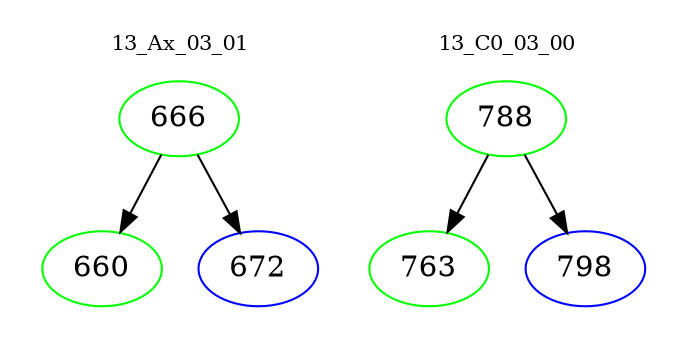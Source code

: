 digraph{
subgraph cluster_0 {
color = white
label = "13_Ax_03_01";
fontsize=10;
T0_666 [label="666", color="green"]
T0_666 -> T0_660 [color="black"]
T0_660 [label="660", color="green"]
T0_666 -> T0_672 [color="black"]
T0_672 [label="672", color="blue"]
}
subgraph cluster_1 {
color = white
label = "13_C0_03_00";
fontsize=10;
T1_788 [label="788", color="green"]
T1_788 -> T1_763 [color="black"]
T1_763 [label="763", color="green"]
T1_788 -> T1_798 [color="black"]
T1_798 [label="798", color="blue"]
}
}
